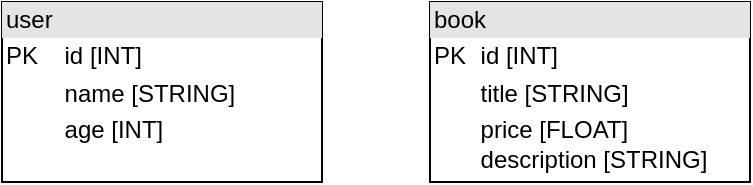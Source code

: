 <mxfile version="14.2.4" type="device"><diagram id="gSNSWWp8IpcrmtD4lN30" name="Page-1"><mxGraphModel dx="946" dy="650" grid="1" gridSize="10" guides="1" tooltips="1" connect="1" arrows="1" fold="1" page="1" pageScale="1" pageWidth="827" pageHeight="1169" math="0" shadow="0"><root><mxCell id="0"/><mxCell id="1" parent="0"/><mxCell id="f905dmAceyjJ_q5twyal-1" value="&lt;div style=&quot;box-sizing: border-box ; width: 100% ; background: #e4e4e4 ; padding: 2px&quot;&gt;user&lt;/div&gt;&lt;table style=&quot;width: 100% ; font-size: 1em&quot; cellpadding=&quot;2&quot; cellspacing=&quot;0&quot;&gt;&lt;tbody&gt;&lt;tr&gt;&lt;td&gt;PK&lt;/td&gt;&lt;td&gt;id [INT]&lt;/td&gt;&lt;/tr&gt;&lt;tr&gt;&lt;td&gt;&lt;br&gt;&lt;/td&gt;&lt;td&gt;name [STRING]&lt;/td&gt;&lt;/tr&gt;&lt;tr&gt;&lt;td&gt;&lt;/td&gt;&lt;td&gt;age [INT]&lt;/td&gt;&lt;/tr&gt;&lt;/tbody&gt;&lt;/table&gt;" style="verticalAlign=top;align=left;overflow=fill;html=1;" vertex="1" parent="1"><mxGeometry x="200" y="40" width="160" height="90" as="geometry"/></mxCell><mxCell id="f905dmAceyjJ_q5twyal-2" value="&lt;div style=&quot;box-sizing: border-box ; width: 100% ; background: #e4e4e4 ; padding: 2px&quot;&gt;book&lt;/div&gt;&lt;table style=&quot;width: 100% ; font-size: 1em&quot; cellpadding=&quot;2&quot; cellspacing=&quot;0&quot;&gt;&lt;tbody&gt;&lt;tr&gt;&lt;td&gt;PK&lt;/td&gt;&lt;td&gt;id [INT]&lt;/td&gt;&lt;/tr&gt;&lt;tr&gt;&lt;td&gt;&lt;br&gt;&lt;/td&gt;&lt;td&gt;title [STRING]&lt;/td&gt;&lt;/tr&gt;&lt;tr&gt;&lt;td&gt;&lt;/td&gt;&lt;td&gt;price [FLOAT]&lt;br&gt;description [STRING]&lt;/td&gt;&lt;/tr&gt;&lt;/tbody&gt;&lt;/table&gt;" style="verticalAlign=top;align=left;overflow=fill;html=1;" vertex="1" parent="1"><mxGeometry x="414" y="40" width="160" height="90" as="geometry"/></mxCell></root></mxGraphModel></diagram></mxfile>